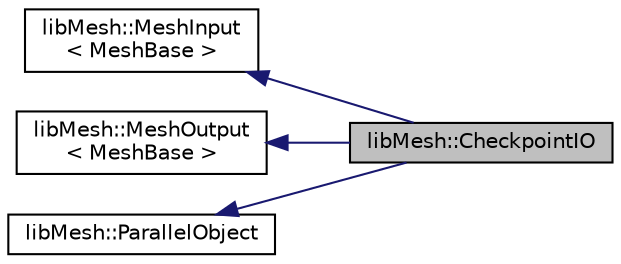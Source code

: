digraph "libMesh::CheckpointIO"
{
  edge [fontname="Helvetica",fontsize="10",labelfontname="Helvetica",labelfontsize="10"];
  node [fontname="Helvetica",fontsize="10",shape=record];
  rankdir="LR";
  Node1 [label="libMesh::CheckpointIO",height=0.2,width=0.4,color="black", fillcolor="grey75", style="filled", fontcolor="black"];
  Node2 -> Node1 [dir="back",color="midnightblue",fontsize="10",style="solid",fontname="Helvetica"];
  Node2 [label="libMesh::MeshInput\l\< MeshBase \>",height=0.2,width=0.4,color="black", fillcolor="white", style="filled",URL="$classlibMesh_1_1MeshInput.html"];
  Node3 -> Node1 [dir="back",color="midnightblue",fontsize="10",style="solid",fontname="Helvetica"];
  Node3 [label="libMesh::MeshOutput\l\< MeshBase \>",height=0.2,width=0.4,color="black", fillcolor="white", style="filled",URL="$classlibMesh_1_1MeshOutput.html"];
  Node4 -> Node1 [dir="back",color="midnightblue",fontsize="10",style="solid",fontname="Helvetica"];
  Node4 [label="libMesh::ParallelObject",height=0.2,width=0.4,color="black", fillcolor="white", style="filled",URL="$classlibMesh_1_1ParallelObject.html"];
}
